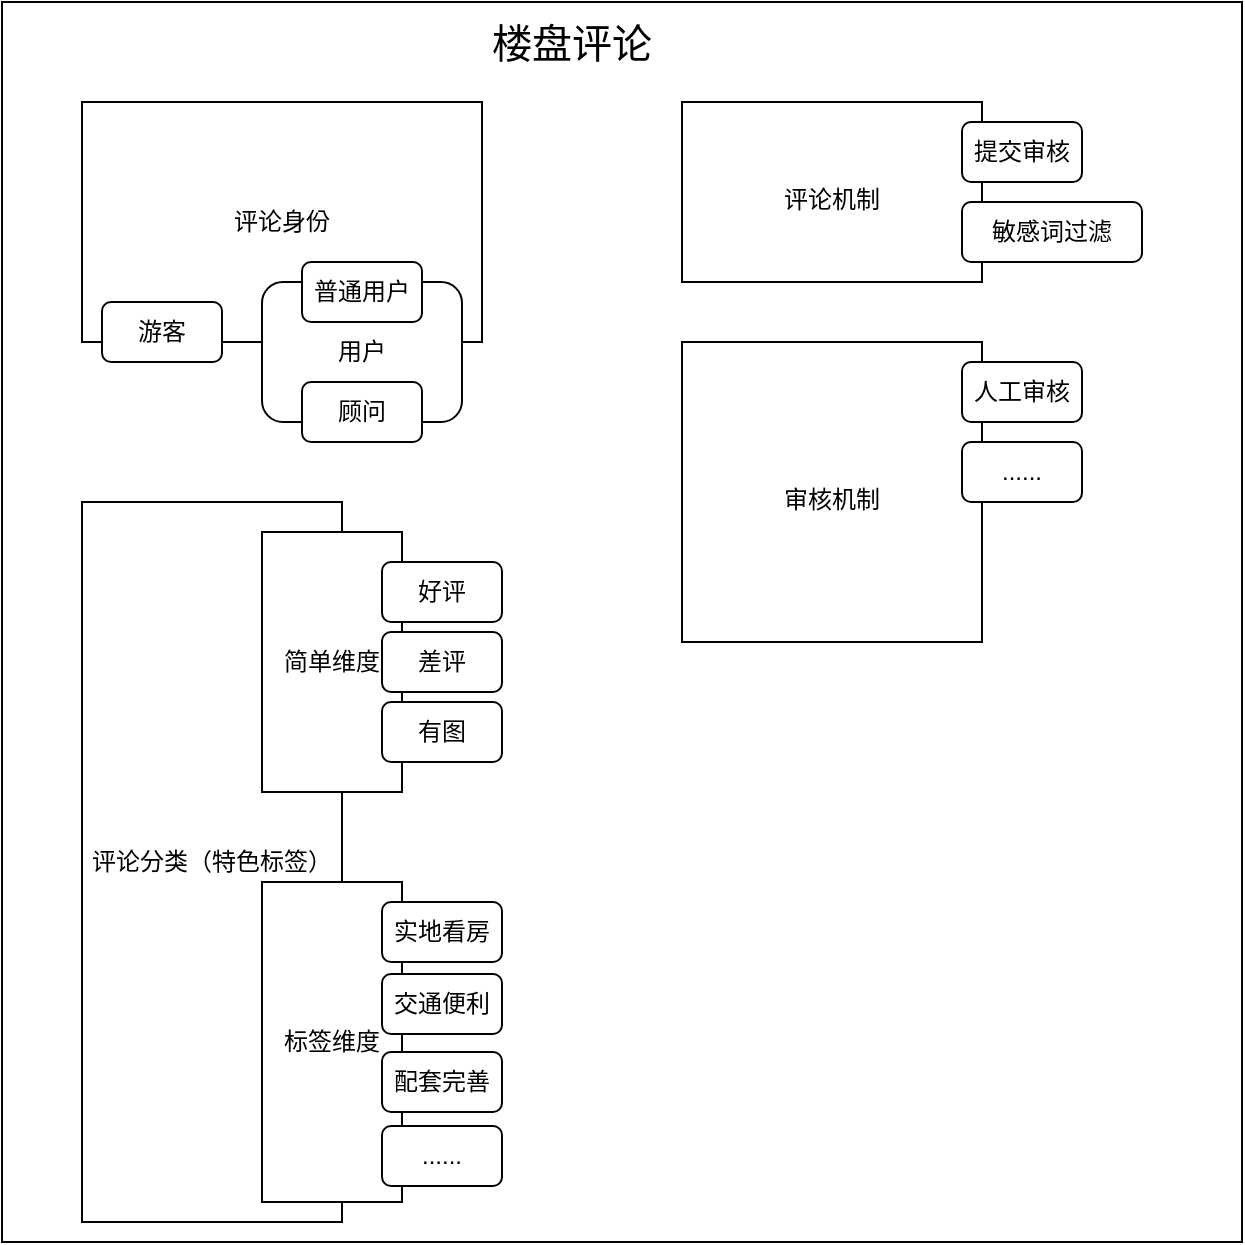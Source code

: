 <mxfile version="14.8.0" type="github"><diagram id="0LVFIWE_cZ-BKO6vqAE3" name="Page-1"><mxGraphModel dx="1422" dy="762" grid="1" gridSize="10" guides="1" tooltips="1" connect="1" arrows="1" fold="1" page="1" pageScale="1" pageWidth="827" pageHeight="1169" math="0" shadow="0"><root><mxCell id="0"/><mxCell id="1" parent="0"/><mxCell id="6tDgeE5sxYvlEyEiNsdh-1" value="" style="whiteSpace=wrap;html=1;aspect=fixed;" vertex="1" parent="1"><mxGeometry x="110" y="60" width="620" height="620" as="geometry"/></mxCell><mxCell id="6tDgeE5sxYvlEyEiNsdh-5" value="评论身份" style="rounded=0;whiteSpace=wrap;html=1;" vertex="1" parent="1"><mxGeometry x="150" y="110" width="200" height="120" as="geometry"/></mxCell><mxCell id="6tDgeE5sxYvlEyEiNsdh-7" value="游客" style="rounded=1;whiteSpace=wrap;html=1;" vertex="1" parent="1"><mxGeometry x="160" y="210" width="60" height="30" as="geometry"/></mxCell><mxCell id="6tDgeE5sxYvlEyEiNsdh-9" value="用户" style="rounded=1;whiteSpace=wrap;html=1;" vertex="1" parent="1"><mxGeometry x="240" y="200" width="100" height="70" as="geometry"/></mxCell><mxCell id="6tDgeE5sxYvlEyEiNsdh-17" value="评论分类（特色标签）" style="rounded=0;whiteSpace=wrap;html=1;" vertex="1" parent="1"><mxGeometry x="150" y="310" width="130" height="360" as="geometry"/></mxCell><mxCell id="6tDgeE5sxYvlEyEiNsdh-21" value="普通用户" style="rounded=1;whiteSpace=wrap;html=1;" vertex="1" parent="1"><mxGeometry x="260" y="190" width="60" height="30" as="geometry"/></mxCell><mxCell id="6tDgeE5sxYvlEyEiNsdh-22" value="顾问" style="rounded=1;whiteSpace=wrap;html=1;" vertex="1" parent="1"><mxGeometry x="260" y="250" width="60" height="30" as="geometry"/></mxCell><mxCell id="6tDgeE5sxYvlEyEiNsdh-34" value="简单维度" style="rounded=0;whiteSpace=wrap;html=1;" vertex="1" parent="1"><mxGeometry x="240" y="325" width="70" height="130" as="geometry"/></mxCell><mxCell id="6tDgeE5sxYvlEyEiNsdh-35" value="好评" style="rounded=1;whiteSpace=wrap;html=1;" vertex="1" parent="1"><mxGeometry x="300" y="340" width="60" height="30" as="geometry"/></mxCell><mxCell id="6tDgeE5sxYvlEyEiNsdh-36" value="差评" style="rounded=1;whiteSpace=wrap;html=1;" vertex="1" parent="1"><mxGeometry x="300" y="375" width="60" height="30" as="geometry"/></mxCell><mxCell id="6tDgeE5sxYvlEyEiNsdh-37" value="有图" style="rounded=1;whiteSpace=wrap;html=1;" vertex="1" parent="1"><mxGeometry x="300" y="410" width="60" height="30" as="geometry"/></mxCell><mxCell id="6tDgeE5sxYvlEyEiNsdh-40" value="标签维度" style="rounded=0;whiteSpace=wrap;html=1;" vertex="1" parent="1"><mxGeometry x="240" y="500" width="70" height="160" as="geometry"/></mxCell><mxCell id="6tDgeE5sxYvlEyEiNsdh-41" value="实地看房" style="rounded=1;whiteSpace=wrap;html=1;" vertex="1" parent="1"><mxGeometry x="300" y="510" width="60" height="30" as="geometry"/></mxCell><mxCell id="6tDgeE5sxYvlEyEiNsdh-42" value="交通便利" style="rounded=1;whiteSpace=wrap;html=1;" vertex="1" parent="1"><mxGeometry x="300" y="546" width="60" height="30" as="geometry"/></mxCell><mxCell id="6tDgeE5sxYvlEyEiNsdh-43" value="配套完善" style="rounded=1;whiteSpace=wrap;html=1;" vertex="1" parent="1"><mxGeometry x="300" y="585" width="60" height="30" as="geometry"/></mxCell><mxCell id="6tDgeE5sxYvlEyEiNsdh-44" value="......" style="rounded=1;whiteSpace=wrap;html=1;" vertex="1" parent="1"><mxGeometry x="300" y="622" width="60" height="30" as="geometry"/></mxCell><mxCell id="6tDgeE5sxYvlEyEiNsdh-45" value="楼盘评论" style="text;html=1;strokeColor=none;fillColor=none;align=center;verticalAlign=middle;whiteSpace=wrap;rounded=0;fontSize=20;" vertex="1" parent="1"><mxGeometry x="340" y="70" width="110" height="20" as="geometry"/></mxCell><mxCell id="6tDgeE5sxYvlEyEiNsdh-46" value="&lt;font style=&quot;font-size: 12px&quot;&gt;评论机制&lt;/font&gt;" style="rounded=0;whiteSpace=wrap;html=1;fontSize=20;fillColor=#ffffff;gradientColor=none;" vertex="1" parent="1"><mxGeometry x="450" y="110" width="150" height="90" as="geometry"/></mxCell><mxCell id="6tDgeE5sxYvlEyEiNsdh-47" value="提交审核" style="rounded=1;whiteSpace=wrap;html=1;" vertex="1" parent="1"><mxGeometry x="590" y="120" width="60" height="30" as="geometry"/></mxCell><mxCell id="6tDgeE5sxYvlEyEiNsdh-48" value="敏感词过滤" style="rounded=1;whiteSpace=wrap;html=1;" vertex="1" parent="1"><mxGeometry x="590" y="160" width="90" height="30" as="geometry"/></mxCell><mxCell id="6tDgeE5sxYvlEyEiNsdh-49" value="&lt;font style=&quot;font-size: 12px&quot;&gt;审核机制&lt;/font&gt;" style="whiteSpace=wrap;html=1;aspect=fixed;fontSize=20;fillColor=#ffffff;gradientColor=none;" vertex="1" parent="1"><mxGeometry x="450" y="230" width="150" height="150" as="geometry"/></mxCell><mxCell id="6tDgeE5sxYvlEyEiNsdh-50" value="人工审核" style="rounded=1;whiteSpace=wrap;html=1;" vertex="1" parent="1"><mxGeometry x="590" y="240" width="60" height="30" as="geometry"/></mxCell><mxCell id="6tDgeE5sxYvlEyEiNsdh-51" value="......" style="rounded=1;whiteSpace=wrap;html=1;" vertex="1" parent="1"><mxGeometry x="590" y="280" width="60" height="30" as="geometry"/></mxCell></root></mxGraphModel></diagram></mxfile>